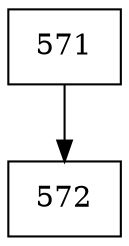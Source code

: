 digraph G {
  node [shape=record];
  node0 [label="{571}"];
  node0 -> node1;
  node1 [label="{572}"];
}
